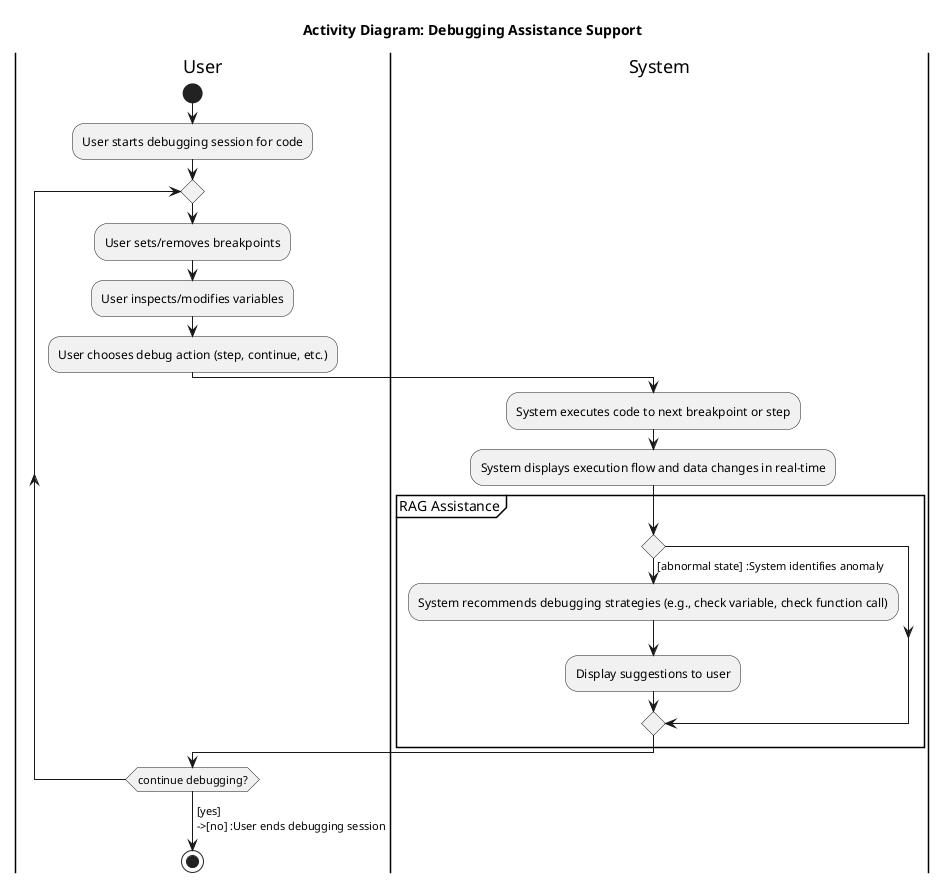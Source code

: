 @startuml
title Activity Diagram: Debugging Assistance Support

|User|
start
:User starts debugging session for code;
repeat
  :User sets/removes breakpoints;
  :User inspects/modifies variables;
  :User chooses debug action (step, continue, etc.);
  
  |System|
  :System executes code to next breakpoint or step;
  :System displays execution flow and data changes in real-time;
  partition RAG Assistance {
    if () then
        ->[abnormal state] :System identifies anomaly;
        :System recommends debugging strategies (e.g., check variable, check function call);
        :Display suggestions to user;
    endif
  }
  
  |User|
repeat while (continue debugging?)
->[yes] 
->[no] :User ends debugging session;
stop

@enduml